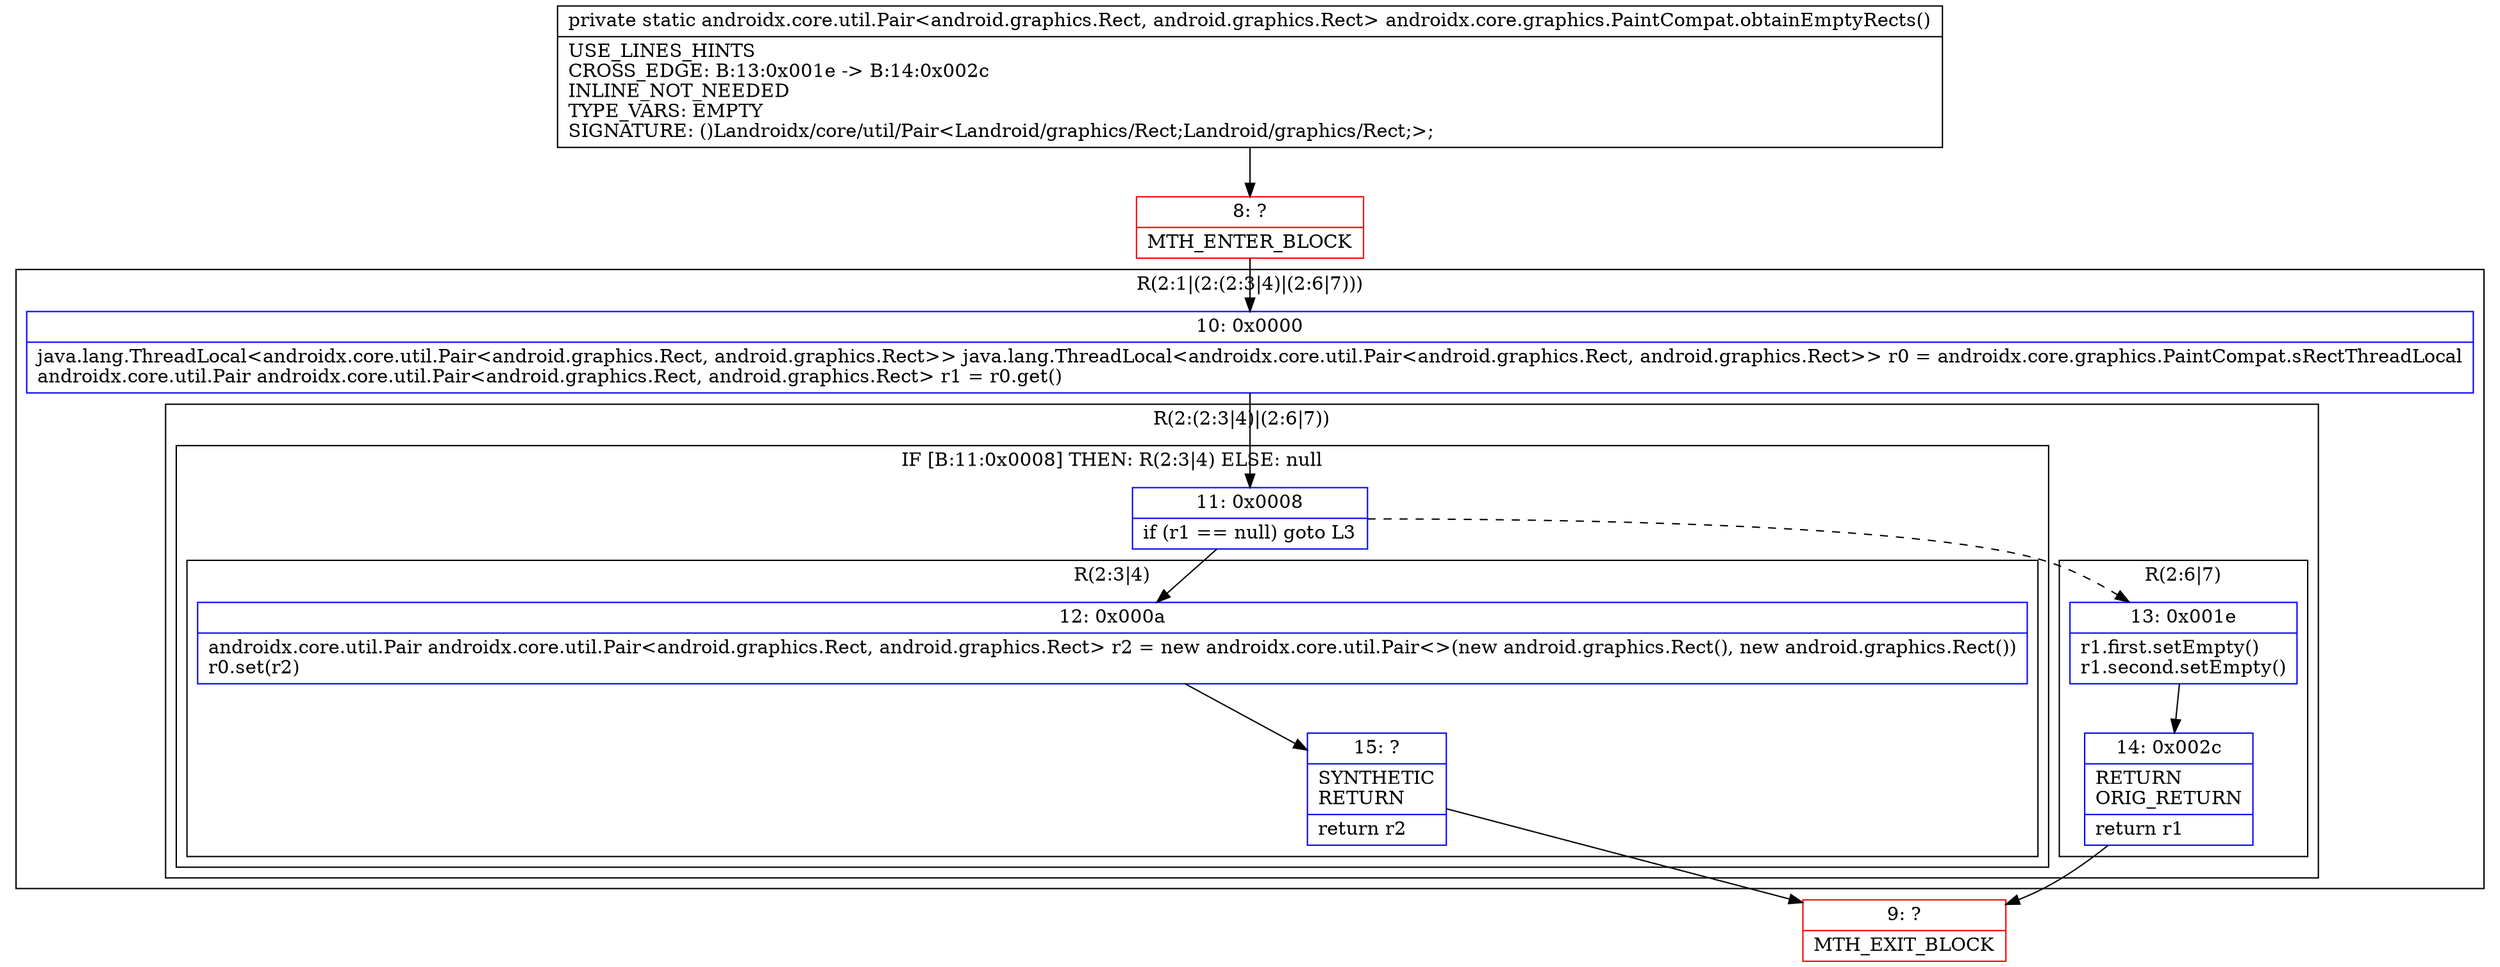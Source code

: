 digraph "CFG forandroidx.core.graphics.PaintCompat.obtainEmptyRects()Landroidx\/core\/util\/Pair;" {
subgraph cluster_Region_1467089362 {
label = "R(2:1|(2:(2:3|4)|(2:6|7)))";
node [shape=record,color=blue];
Node_10 [shape=record,label="{10\:\ 0x0000|java.lang.ThreadLocal\<androidx.core.util.Pair\<android.graphics.Rect, android.graphics.Rect\>\> java.lang.ThreadLocal\<androidx.core.util.Pair\<android.graphics.Rect, android.graphics.Rect\>\> r0 = androidx.core.graphics.PaintCompat.sRectThreadLocal\landroidx.core.util.Pair androidx.core.util.Pair\<android.graphics.Rect, android.graphics.Rect\> r1 = r0.get()\l}"];
subgraph cluster_Region_1126834848 {
label = "R(2:(2:3|4)|(2:6|7))";
node [shape=record,color=blue];
subgraph cluster_IfRegion_978068688 {
label = "IF [B:11:0x0008] THEN: R(2:3|4) ELSE: null";
node [shape=record,color=blue];
Node_11 [shape=record,label="{11\:\ 0x0008|if (r1 == null) goto L3\l}"];
subgraph cluster_Region_2128660395 {
label = "R(2:3|4)";
node [shape=record,color=blue];
Node_12 [shape=record,label="{12\:\ 0x000a|androidx.core.util.Pair androidx.core.util.Pair\<android.graphics.Rect, android.graphics.Rect\> r2 = new androidx.core.util.Pair\<\>(new android.graphics.Rect(), new android.graphics.Rect())\lr0.set(r2)\l}"];
Node_15 [shape=record,label="{15\:\ ?|SYNTHETIC\lRETURN\l|return r2\l}"];
}
}
subgraph cluster_Region_1603667490 {
label = "R(2:6|7)";
node [shape=record,color=blue];
Node_13 [shape=record,label="{13\:\ 0x001e|r1.first.setEmpty()\lr1.second.setEmpty()\l}"];
Node_14 [shape=record,label="{14\:\ 0x002c|RETURN\lORIG_RETURN\l|return r1\l}"];
}
}
}
Node_8 [shape=record,color=red,label="{8\:\ ?|MTH_ENTER_BLOCK\l}"];
Node_9 [shape=record,color=red,label="{9\:\ ?|MTH_EXIT_BLOCK\l}"];
MethodNode[shape=record,label="{private static androidx.core.util.Pair\<android.graphics.Rect, android.graphics.Rect\> androidx.core.graphics.PaintCompat.obtainEmptyRects()  | USE_LINES_HINTS\lCROSS_EDGE: B:13:0x001e \-\> B:14:0x002c\lINLINE_NOT_NEEDED\lTYPE_VARS: EMPTY\lSIGNATURE: ()Landroidx\/core\/util\/Pair\<Landroid\/graphics\/Rect;Landroid\/graphics\/Rect;\>;\l}"];
MethodNode -> Node_8;Node_10 -> Node_11;
Node_11 -> Node_12;
Node_11 -> Node_13[style=dashed];
Node_12 -> Node_15;
Node_15 -> Node_9;
Node_13 -> Node_14;
Node_14 -> Node_9;
Node_8 -> Node_10;
}

